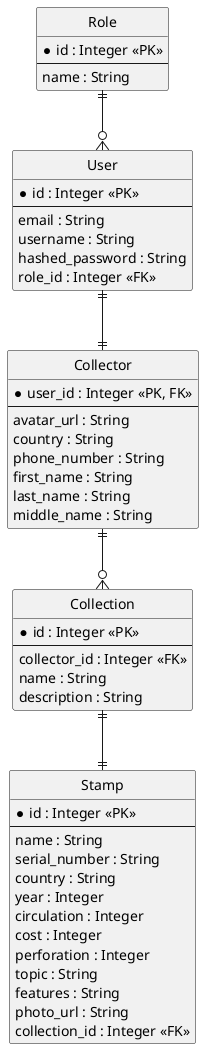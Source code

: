 @startuml
hide circle
skinparam linetype ortho

entity "User" as User {
  *id : Integer <<PK>>
  --
  email : String
  username : String
  hashed_password : String
  role_id : Integer <<FK>>
}

entity "Role" as Role {
  *id : Integer <<PK>>
  --
  name : String
}

entity "Collector" as Collector {
  *user_id : Integer <<PK, FK>>
  --
  avatar_url : String
  country : String
  phone_number : String
  first_name : String
  last_name : String
  middle_name : String
}

entity "Collection" as Collection {
  *id : Integer <<PK>>
  --
  collector_id : Integer <<FK>>
  name : String
  description : String
}

entity "Stamp" as Stamp {
  *id : Integer <<PK>>
  --
  name : String
  serial_number : String
  country : String
  year : Integer
  circulation : Integer
  cost : Integer
  perforation : Integer
  topic : String
  features : String
  photo_url : String
  collection_id : Integer <<FK>>
}

Role ||--o{ User
User ||--|| Collector
Collector ||--o{ Collection
Collection ||--|| Stamp

@enduml
